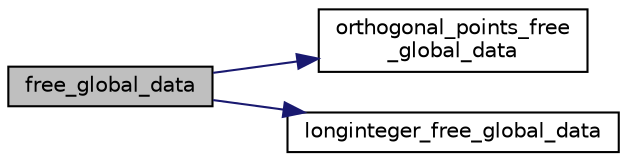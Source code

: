 digraph "free_global_data"
{
  edge [fontname="Helvetica",fontsize="10",labelfontname="Helvetica",labelfontsize="10"];
  node [fontname="Helvetica",fontsize="10",shape=record];
  rankdir="LR";
  Node4197 [label="free_global_data",height=0.2,width=0.4,color="black", fillcolor="grey75", style="filled", fontcolor="black"];
  Node4197 -> Node4198 [color="midnightblue",fontsize="10",style="solid",fontname="Helvetica"];
  Node4198 [label="orthogonal_points_free\l_global_data",height=0.2,width=0.4,color="black", fillcolor="white", style="filled",URL="$d4/d67/geometry_8h.html#a9ff48c751a12182f1cc6ee384f80aa0b"];
  Node4197 -> Node4199 [color="midnightblue",fontsize="10",style="solid",fontname="Helvetica"];
  Node4199 [label="longinteger_free_global_data",height=0.2,width=0.4,color="black", fillcolor="white", style="filled",URL="$de/dc5/algebra__and__number__theory_8h.html#a6160ced6b3ffc2765c111f7d4f94ed42"];
}
